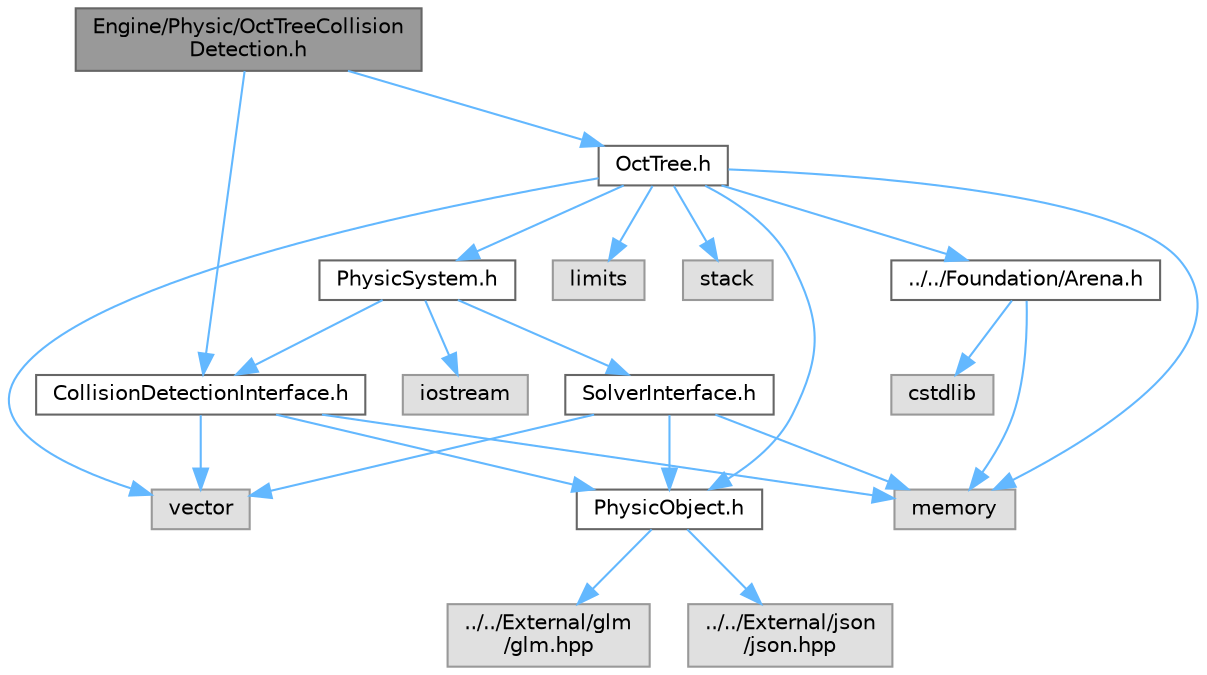 digraph "Engine/Physic/OctTreeCollisionDetection.h"
{
 // LATEX_PDF_SIZE
  bgcolor="transparent";
  edge [fontname=Helvetica,fontsize=10,labelfontname=Helvetica,labelfontsize=10];
  node [fontname=Helvetica,fontsize=10,shape=box,height=0.2,width=0.4];
  Node1 [id="Node000001",label="Engine/Physic/OctTreeCollision\lDetection.h",height=0.2,width=0.4,color="gray40", fillcolor="grey60", style="filled", fontcolor="black",tooltip="Implementa una detección de colisiones utilizando un árbol octal (OctTree) para optimizar la simulaci..."];
  Node1 -> Node2 [id="edge1_Node000001_Node000002",color="steelblue1",style="solid",tooltip=" "];
  Node2 [id="Node000002",label="CollisionDetectionInterface.h",height=0.2,width=0.4,color="grey40", fillcolor="white", style="filled",URL="$_collision_detection_interface_8h.html",tooltip="Define una interfaz para la detección de colisiones en la simulación física."];
  Node2 -> Node3 [id="edge2_Node000002_Node000003",color="steelblue1",style="solid",tooltip=" "];
  Node3 [id="Node000003",label="PhysicObject.h",height=0.2,width=0.4,color="grey40", fillcolor="white", style="filled",URL="$_physic_object_8h.html",tooltip="Define la clase PhysicObject para representar un objeto físico en la simulación, proporcionando métod..."];
  Node3 -> Node4 [id="edge3_Node000003_Node000004",color="steelblue1",style="solid",tooltip=" "];
  Node4 [id="Node000004",label="../../External/glm\l/glm.hpp",height=0.2,width=0.4,color="grey60", fillcolor="#E0E0E0", style="filled",tooltip=" "];
  Node3 -> Node5 [id="edge4_Node000003_Node000005",color="steelblue1",style="solid",tooltip=" "];
  Node5 [id="Node000005",label="../../External/json\l/json.hpp",height=0.2,width=0.4,color="grey60", fillcolor="#E0E0E0", style="filled",tooltip=" "];
  Node2 -> Node6 [id="edge5_Node000002_Node000006",color="steelblue1",style="solid",tooltip=" "];
  Node6 [id="Node000006",label="memory",height=0.2,width=0.4,color="grey60", fillcolor="#E0E0E0", style="filled",tooltip=" "];
  Node2 -> Node7 [id="edge6_Node000002_Node000007",color="steelblue1",style="solid",tooltip=" "];
  Node7 [id="Node000007",label="vector",height=0.2,width=0.4,color="grey60", fillcolor="#E0E0E0", style="filled",tooltip=" "];
  Node1 -> Node8 [id="edge7_Node000001_Node000008",color="steelblue1",style="solid",tooltip=" "];
  Node8 [id="Node000008",label="OctTree.h",height=0.2,width=0.4,color="grey40", fillcolor="white", style="filled",URL="$_oct_tree_8h.html",tooltip="Define la clase OctTree para gestionar la partición espacial de objetos físicos mediante un árbol oct..."];
  Node8 -> Node7 [id="edge8_Node000008_Node000007",color="steelblue1",style="solid",tooltip=" "];
  Node8 -> Node9 [id="edge9_Node000008_Node000009",color="steelblue1",style="solid",tooltip=" "];
  Node9 [id="Node000009",label="limits",height=0.2,width=0.4,color="grey60", fillcolor="#E0E0E0", style="filled",tooltip=" "];
  Node8 -> Node3 [id="edge10_Node000008_Node000003",color="steelblue1",style="solid",tooltip=" "];
  Node8 -> Node6 [id="edge11_Node000008_Node000006",color="steelblue1",style="solid",tooltip=" "];
  Node8 -> Node10 [id="edge12_Node000008_Node000010",color="steelblue1",style="solid",tooltip=" "];
  Node10 [id="Node000010",label="stack",height=0.2,width=0.4,color="grey60", fillcolor="#E0E0E0", style="filled",tooltip=" "];
  Node8 -> Node11 [id="edge13_Node000008_Node000011",color="steelblue1",style="solid",tooltip=" "];
  Node11 [id="Node000011",label="PhysicSystem.h",height=0.2,width=0.4,color="grey40", fillcolor="white", style="filled",URL="$_physic_system_8h.html",tooltip="Gestiona la simulación física utilizando un algoritmo de detección de colisiones y un solver para act..."];
  Node11 -> Node2 [id="edge14_Node000011_Node000002",color="steelblue1",style="solid",tooltip=" "];
  Node11 -> Node12 [id="edge15_Node000011_Node000012",color="steelblue1",style="solid",tooltip=" "];
  Node12 [id="Node000012",label="SolverInterface.h",height=0.2,width=0.4,color="grey40", fillcolor="white", style="filled",URL="$_solver_interface_8h.html",tooltip="Define una interfaz para implementar métodos de resolución de la simulación física."];
  Node12 -> Node3 [id="edge16_Node000012_Node000003",color="steelblue1",style="solid",tooltip=" "];
  Node12 -> Node6 [id="edge17_Node000012_Node000006",color="steelblue1",style="solid",tooltip=" "];
  Node12 -> Node7 [id="edge18_Node000012_Node000007",color="steelblue1",style="solid",tooltip=" "];
  Node11 -> Node13 [id="edge19_Node000011_Node000013",color="steelblue1",style="solid",tooltip=" "];
  Node13 [id="Node000013",label="iostream",height=0.2,width=0.4,color="grey60", fillcolor="#E0E0E0", style="filled",tooltip=" "];
  Node8 -> Node14 [id="edge20_Node000008_Node000014",color="steelblue1",style="solid",tooltip=" "];
  Node14 [id="Node000014",label="../../Foundation/Arena.h",height=0.2,width=0.4,color="grey40", fillcolor="white", style="filled",URL="$_arena_8h.html",tooltip="Implementa un asignador de memoria basado en arena, que gestiona asignaciones dinámicas de objetos en..."];
  Node14 -> Node6 [id="edge21_Node000014_Node000006",color="steelblue1",style="solid",tooltip=" "];
  Node14 -> Node15 [id="edge22_Node000014_Node000015",color="steelblue1",style="solid",tooltip=" "];
  Node15 [id="Node000015",label="cstdlib",height=0.2,width=0.4,color="grey60", fillcolor="#E0E0E0", style="filled",tooltip=" "];
}
